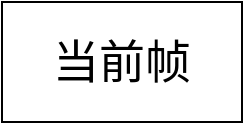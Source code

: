 <mxfile version="21.5.0" type="github">
  <diagram name="第 1 页" id="IlnAklZg7ieMbXR2ltoT">
    <mxGraphModel dx="1221" dy="662" grid="1" gridSize="10" guides="1" tooltips="1" connect="1" arrows="1" fold="1" page="1" pageScale="1" pageWidth="827" pageHeight="1169" math="0" shadow="0">
      <root>
        <mxCell id="0" />
        <mxCell id="1" parent="0" />
        <mxCell id="CnHmLR6LnjuZlrZBCloC-1" value="&lt;font style=&quot;font-size: 23px;&quot;&gt;当前帧&lt;/font&gt;" style="rounded=0;whiteSpace=wrap;html=1;" vertex="1" parent="1">
          <mxGeometry x="240" y="120" width="120" height="60" as="geometry" />
        </mxCell>
      </root>
    </mxGraphModel>
  </diagram>
</mxfile>
